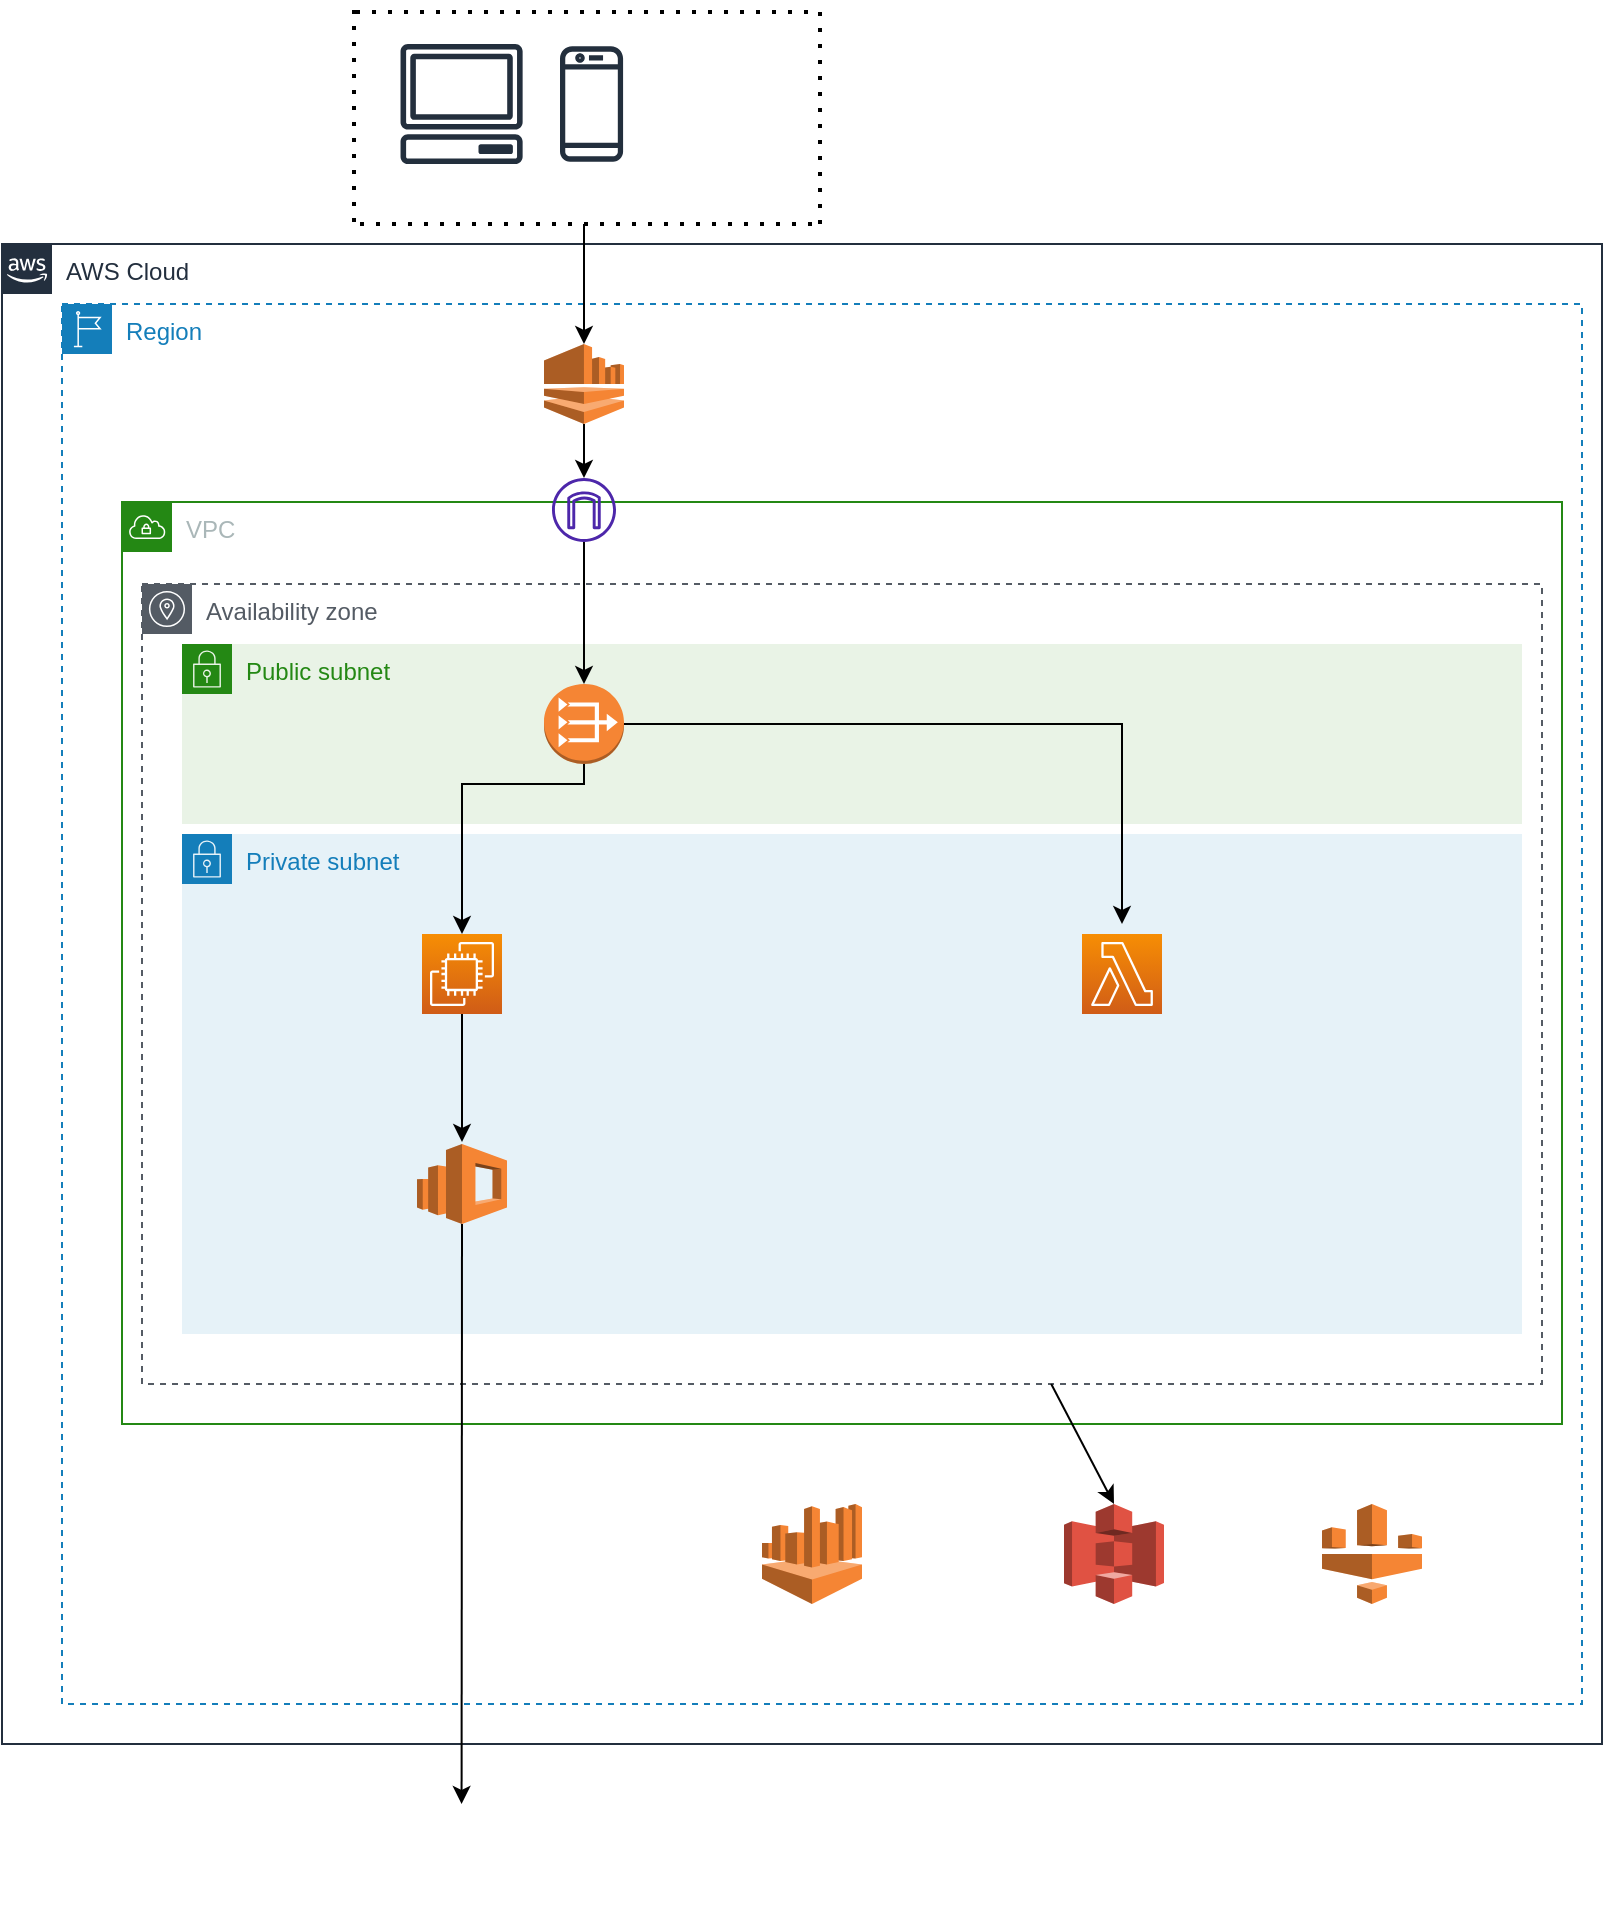<mxfile version="16.5.6" type="github">
  <diagram id="_ScNZ4ea-D1z2uvSomad" name="Page-1">
    <mxGraphModel dx="925" dy="501" grid="1" gridSize="10" guides="1" tooltips="1" connect="1" arrows="1" fold="1" page="1" pageScale="1" pageWidth="850" pageHeight="1100" math="0" shadow="0">
      <root>
        <mxCell id="0" />
        <mxCell id="1" parent="0" />
        <mxCell id="aGgxc69aeWRxEh7QgNna-1" value="AWS Cloud" style="points=[[0,0],[0.25,0],[0.5,0],[0.75,0],[1,0],[1,0.25],[1,0.5],[1,0.75],[1,1],[0.75,1],[0.5,1],[0.25,1],[0,1],[0,0.75],[0,0.5],[0,0.25]];outlineConnect=0;gradientColor=none;html=1;whiteSpace=wrap;fontSize=12;fontStyle=0;container=1;pointerEvents=0;collapsible=0;recursiveResize=0;shape=mxgraph.aws4.group;grIcon=mxgraph.aws4.group_aws_cloud_alt;strokeColor=#232F3E;fillColor=none;verticalAlign=top;align=left;spacingLeft=30;fontColor=#232F3E;dashed=0;" vertex="1" parent="1">
          <mxGeometry x="30" y="130" width="800" height="750" as="geometry" />
        </mxCell>
        <mxCell id="aGgxc69aeWRxEh7QgNna-2" value="Region" style="points=[[0,0],[0.25,0],[0.5,0],[0.75,0],[1,0],[1,0.25],[1,0.5],[1,0.75],[1,1],[0.75,1],[0.5,1],[0.25,1],[0,1],[0,0.75],[0,0.5],[0,0.25]];outlineConnect=0;gradientColor=none;html=1;whiteSpace=wrap;fontSize=12;fontStyle=0;container=1;pointerEvents=0;collapsible=0;recursiveResize=0;shape=mxgraph.aws4.group;grIcon=mxgraph.aws4.group_region;strokeColor=#147EBA;fillColor=none;verticalAlign=top;align=left;spacingLeft=30;fontColor=#147EBA;dashed=1;" vertex="1" parent="1">
          <mxGeometry x="60" y="160" width="760" height="700" as="geometry" />
        </mxCell>
        <mxCell id="aGgxc69aeWRxEh7QgNna-28" value="" style="outlineConnect=0;dashed=0;verticalLabelPosition=bottom;verticalAlign=top;align=center;html=1;shape=mxgraph.aws3.s3;fillColor=#E05243;gradientColor=none;" vertex="1" parent="aGgxc69aeWRxEh7QgNna-2">
          <mxGeometry x="501" y="600" width="50" height="50" as="geometry" />
        </mxCell>
        <mxCell id="aGgxc69aeWRxEh7QgNna-31" value="" style="outlineConnect=0;dashed=0;verticalLabelPosition=bottom;verticalAlign=top;align=center;html=1;shape=mxgraph.aws3.kinesis;fillColor=#F58534;gradientColor=none;" vertex="1" parent="aGgxc69aeWRxEh7QgNna-2">
          <mxGeometry x="241" y="20" width="40" height="40" as="geometry" />
        </mxCell>
        <mxCell id="aGgxc69aeWRxEh7QgNna-49" value="" style="outlineConnect=0;dashed=0;verticalLabelPosition=bottom;verticalAlign=top;align=center;html=1;shape=mxgraph.aws3.athena;fillColor=#F58534;gradientColor=none;" vertex="1" parent="aGgxc69aeWRxEh7QgNna-2">
          <mxGeometry x="350" y="600" width="50" height="50" as="geometry" />
        </mxCell>
        <mxCell id="aGgxc69aeWRxEh7QgNna-18" value="" style="outlineConnect=0;dashed=0;verticalLabelPosition=bottom;verticalAlign=top;align=center;html=1;shape=mxgraph.aws3.glue;fillColor=#F58534;gradientColor=none;" vertex="1" parent="aGgxc69aeWRxEh7QgNna-2">
          <mxGeometry x="630" y="600" width="50" height="50" as="geometry" />
        </mxCell>
        <mxCell id="aGgxc69aeWRxEh7QgNna-3" value="VPC" style="points=[[0,0],[0.25,0],[0.5,0],[0.75,0],[1,0],[1,0.25],[1,0.5],[1,0.75],[1,1],[0.75,1],[0.5,1],[0.25,1],[0,1],[0,0.75],[0,0.5],[0,0.25]];outlineConnect=0;gradientColor=none;html=1;whiteSpace=wrap;fontSize=12;fontStyle=0;container=1;pointerEvents=0;collapsible=0;recursiveResize=0;shape=mxgraph.aws4.group;grIcon=mxgraph.aws4.group_vpc;strokeColor=#248814;fillColor=none;verticalAlign=top;align=left;spacingLeft=30;fontColor=#AAB7B8;dashed=0;" vertex="1" parent="1">
          <mxGeometry x="90" y="259" width="720" height="461" as="geometry" />
        </mxCell>
        <mxCell id="aGgxc69aeWRxEh7QgNna-30" value="" style="sketch=0;outlineConnect=0;fontColor=#232F3E;gradientColor=none;fillColor=#4D27AA;strokeColor=none;dashed=0;verticalLabelPosition=bottom;verticalAlign=top;align=center;html=1;fontSize=12;fontStyle=0;aspect=fixed;pointerEvents=1;shape=mxgraph.aws4.internet_gateway;" vertex="1" parent="aGgxc69aeWRxEh7QgNna-3">
          <mxGeometry x="215" y="-12" width="32" height="32" as="geometry" />
        </mxCell>
        <mxCell id="aGgxc69aeWRxEh7QgNna-4" value="Availability zone" style="sketch=0;outlineConnect=0;gradientColor=none;html=1;whiteSpace=wrap;fontSize=12;fontStyle=0;shape=mxgraph.aws4.group;grIcon=mxgraph.aws4.group_availability_zone;strokeColor=#545B64;fillColor=none;verticalAlign=top;align=left;spacingLeft=30;fontColor=#545B64;dashed=1;" vertex="1" parent="1">
          <mxGeometry x="100" y="300" width="700" height="400" as="geometry" />
        </mxCell>
        <mxCell id="aGgxc69aeWRxEh7QgNna-6" value="Public subnet" style="points=[[0,0],[0.25,0],[0.5,0],[0.75,0],[1,0],[1,0.25],[1,0.5],[1,0.75],[1,1],[0.75,1],[0.5,1],[0.25,1],[0,1],[0,0.75],[0,0.5],[0,0.25]];outlineConnect=0;gradientColor=none;html=1;whiteSpace=wrap;fontSize=12;fontStyle=0;container=1;pointerEvents=0;collapsible=0;recursiveResize=0;shape=mxgraph.aws4.group;grIcon=mxgraph.aws4.group_security_group;grStroke=0;strokeColor=#248814;fillColor=#E9F3E6;verticalAlign=top;align=left;spacingLeft=30;fontColor=#248814;dashed=0;" vertex="1" parent="1">
          <mxGeometry x="120" y="330" width="670" height="90" as="geometry" />
        </mxCell>
        <mxCell id="aGgxc69aeWRxEh7QgNna-20" value="" style="outlineConnect=0;dashed=0;verticalLabelPosition=bottom;verticalAlign=top;align=center;html=1;shape=mxgraph.aws3.vpc_nat_gateway;fillColor=#F58534;gradientColor=none;" vertex="1" parent="aGgxc69aeWRxEh7QgNna-6">
          <mxGeometry x="181" y="20" width="40" height="40" as="geometry" />
        </mxCell>
        <mxCell id="aGgxc69aeWRxEh7QgNna-8" value="Private subnet" style="points=[[0,0],[0.25,0],[0.5,0],[0.75,0],[1,0],[1,0.25],[1,0.5],[1,0.75],[1,1],[0.75,1],[0.5,1],[0.25,1],[0,1],[0,0.75],[0,0.5],[0,0.25]];outlineConnect=0;gradientColor=none;html=1;whiteSpace=wrap;fontSize=12;fontStyle=0;container=1;pointerEvents=0;collapsible=0;recursiveResize=0;shape=mxgraph.aws4.group;grIcon=mxgraph.aws4.group_security_group;grStroke=0;strokeColor=#147EBA;fillColor=#E6F2F8;verticalAlign=top;align=left;spacingLeft=30;fontColor=#147EBA;dashed=0;" vertex="1" parent="1">
          <mxGeometry x="120" y="425" width="670" height="250" as="geometry" />
        </mxCell>
        <mxCell id="aGgxc69aeWRxEh7QgNna-12" value="" style="sketch=0;points=[[0,0,0],[0.25,0,0],[0.5,0,0],[0.75,0,0],[1,0,0],[0,1,0],[0.25,1,0],[0.5,1,0],[0.75,1,0],[1,1,0],[0,0.25,0],[0,0.5,0],[0,0.75,0],[1,0.25,0],[1,0.5,0],[1,0.75,0]];outlineConnect=0;fontColor=#232F3E;gradientColor=#F78E04;gradientDirection=north;fillColor=#D05C17;strokeColor=#ffffff;dashed=0;verticalLabelPosition=bottom;verticalAlign=top;align=center;html=1;fontSize=12;fontStyle=0;aspect=fixed;shape=mxgraph.aws4.resourceIcon;resIcon=mxgraph.aws4.ec2;" vertex="1" parent="aGgxc69aeWRxEh7QgNna-8">
          <mxGeometry x="120" y="50" width="40" height="40" as="geometry" />
        </mxCell>
        <mxCell id="aGgxc69aeWRxEh7QgNna-13" value="" style="outlineConnect=0;dashed=0;verticalLabelPosition=bottom;verticalAlign=top;align=center;html=1;shape=mxgraph.aws3.elasticsearch_service;fillColor=#F58534;gradientColor=none;" vertex="1" parent="aGgxc69aeWRxEh7QgNna-8">
          <mxGeometry x="117.5" y="155" width="45" height="40" as="geometry" />
        </mxCell>
        <mxCell id="aGgxc69aeWRxEh7QgNna-16" value="" style="sketch=0;points=[[0,0,0],[0.25,0,0],[0.5,0,0],[0.75,0,0],[1,0,0],[0,1,0],[0.25,1,0],[0.5,1,0],[0.75,1,0],[1,1,0],[0,0.25,0],[0,0.5,0],[0,0.75,0],[1,0.25,0],[1,0.5,0],[1,0.75,0]];outlineConnect=0;fontColor=#232F3E;gradientColor=#F78E04;gradientDirection=north;fillColor=#D05C17;strokeColor=#ffffff;dashed=0;verticalLabelPosition=bottom;verticalAlign=top;align=center;html=1;fontSize=12;fontStyle=0;aspect=fixed;shape=mxgraph.aws4.resourceIcon;resIcon=mxgraph.aws4.lambda;" vertex="1" parent="aGgxc69aeWRxEh7QgNna-8">
          <mxGeometry x="450" y="50" width="40" height="40" as="geometry" />
        </mxCell>
        <mxCell id="aGgxc69aeWRxEh7QgNna-47" value="" style="endArrow=classic;html=1;rounded=0;entryX=0.5;entryY=0;entryDx=0;entryDy=0;entryPerimeter=0;" edge="1" parent="aGgxc69aeWRxEh7QgNna-8" source="aGgxc69aeWRxEh7QgNna-12">
          <mxGeometry width="50" height="50" relative="1" as="geometry">
            <mxPoint x="140" y="94" as="sourcePoint" />
            <mxPoint x="140" y="154" as="targetPoint" />
          </mxGeometry>
        </mxCell>
        <mxCell id="aGgxc69aeWRxEh7QgNna-21" value="" style="sketch=0;outlineConnect=0;fontColor=#232F3E;gradientColor=none;fillColor=#232F3D;strokeColor=none;dashed=0;verticalLabelPosition=bottom;verticalAlign=top;align=center;html=1;fontSize=12;fontStyle=0;aspect=fixed;pointerEvents=1;shape=mxgraph.aws4.mobile_client;" vertex="1" parent="1">
          <mxGeometry x="309" y="30" width="31.54" height="60" as="geometry" />
        </mxCell>
        <mxCell id="aGgxc69aeWRxEh7QgNna-22" value="" style="sketch=0;outlineConnect=0;fontColor=#232F3E;gradientColor=none;fillColor=#232F3D;strokeColor=none;dashed=0;verticalLabelPosition=bottom;verticalAlign=top;align=center;html=1;fontSize=12;fontStyle=0;aspect=fixed;pointerEvents=1;shape=mxgraph.aws4.client;" vertex="1" parent="1">
          <mxGeometry x="229" y="30" width="61.58" height="60" as="geometry" />
        </mxCell>
        <mxCell id="aGgxc69aeWRxEh7QgNna-23" value="" style="shape=image;html=1;verticalAlign=top;verticalLabelPosition=bottom;labelBackgroundColor=#ffffff;imageAspect=0;aspect=fixed;image=https://cdn4.iconfinder.com/data/icons/user-interface-181/32/User-128.png" vertex="1" parent="1">
          <mxGeometry x="359" y="30" width="60" height="60" as="geometry" />
        </mxCell>
        <mxCell id="aGgxc69aeWRxEh7QgNna-24" value="" style="endArrow=none;dashed=1;html=1;dashPattern=1 3;strokeWidth=2;rounded=0;" edge="1" parent="1">
          <mxGeometry width="50" height="50" relative="1" as="geometry">
            <mxPoint x="439" y="120" as="sourcePoint" />
            <mxPoint x="439" y="10" as="targetPoint" />
          </mxGeometry>
        </mxCell>
        <mxCell id="aGgxc69aeWRxEh7QgNna-25" value="" style="endArrow=none;dashed=1;html=1;dashPattern=1 3;strokeWidth=2;rounded=0;" edge="1" parent="1">
          <mxGeometry width="50" height="50" relative="1" as="geometry">
            <mxPoint x="206" y="119" as="sourcePoint" />
            <mxPoint x="206" y="9" as="targetPoint" />
          </mxGeometry>
        </mxCell>
        <mxCell id="aGgxc69aeWRxEh7QgNna-26" value="" style="endArrow=none;dashed=1;html=1;dashPattern=1 3;strokeWidth=2;rounded=0;" edge="1" parent="1">
          <mxGeometry width="50" height="50" relative="1" as="geometry">
            <mxPoint x="209" y="120" as="sourcePoint" />
            <mxPoint x="439" y="120" as="targetPoint" />
          </mxGeometry>
        </mxCell>
        <mxCell id="aGgxc69aeWRxEh7QgNna-27" value="" style="endArrow=none;dashed=1;html=1;dashPattern=1 3;strokeWidth=2;rounded=0;" edge="1" parent="1">
          <mxGeometry width="50" height="50" relative="1" as="geometry">
            <mxPoint x="207" y="14" as="sourcePoint" />
            <mxPoint x="437" y="14" as="targetPoint" />
          </mxGeometry>
        </mxCell>
        <mxCell id="aGgxc69aeWRxEh7QgNna-37" value="" style="edgeStyle=orthogonalEdgeStyle;rounded=0;orthogonalLoop=1;jettySize=auto;html=1;" edge="1" parent="1" source="aGgxc69aeWRxEh7QgNna-31" target="aGgxc69aeWRxEh7QgNna-30">
          <mxGeometry relative="1" as="geometry">
            <mxPoint x="402" y="200" as="targetPoint" />
          </mxGeometry>
        </mxCell>
        <mxCell id="aGgxc69aeWRxEh7QgNna-38" value="" style="endArrow=classic;html=1;rounded=0;" edge="1" parent="1" target="aGgxc69aeWRxEh7QgNna-31">
          <mxGeometry width="50" height="50" relative="1" as="geometry">
            <mxPoint x="321" y="120" as="sourcePoint" />
            <mxPoint x="321" y="180" as="targetPoint" />
          </mxGeometry>
        </mxCell>
        <mxCell id="aGgxc69aeWRxEh7QgNna-39" value="" style="edgeStyle=orthogonalEdgeStyle;rounded=0;orthogonalLoop=1;jettySize=auto;html=1;" edge="1" parent="1" source="aGgxc69aeWRxEh7QgNna-30" target="aGgxc69aeWRxEh7QgNna-20">
          <mxGeometry relative="1" as="geometry" />
        </mxCell>
        <mxCell id="aGgxc69aeWRxEh7QgNna-45" value="" style="edgeStyle=segmentEdgeStyle;endArrow=classic;html=1;rounded=0;exitX=0.5;exitY=1;exitDx=0;exitDy=0;exitPerimeter=0;entryX=0.5;entryY=0;entryDx=0;entryDy=0;entryPerimeter=0;" edge="1" parent="1" source="aGgxc69aeWRxEh7QgNna-20" target="aGgxc69aeWRxEh7QgNna-12">
          <mxGeometry width="50" height="50" relative="1" as="geometry">
            <mxPoint x="400" y="520" as="sourcePoint" />
            <mxPoint x="450" y="470" as="targetPoint" />
            <Array as="points">
              <mxPoint x="321" y="400" />
              <mxPoint x="260" y="400" />
            </Array>
          </mxGeometry>
        </mxCell>
        <mxCell id="aGgxc69aeWRxEh7QgNna-46" value="" style="edgeStyle=segmentEdgeStyle;endArrow=classic;html=1;rounded=0;exitX=1;exitY=0.5;exitDx=0;exitDy=0;exitPerimeter=0;" edge="1" parent="1" source="aGgxc69aeWRxEh7QgNna-20">
          <mxGeometry width="50" height="50" relative="1" as="geometry">
            <mxPoint x="400" y="520" as="sourcePoint" />
            <mxPoint x="590" y="470" as="targetPoint" />
            <Array as="points">
              <mxPoint x="590" y="370" />
              <mxPoint x="590" y="470" />
            </Array>
          </mxGeometry>
        </mxCell>
        <mxCell id="aGgxc69aeWRxEh7QgNna-15" value="" style="shape=image;html=1;verticalAlign=top;verticalLabelPosition=bottom;labelBackgroundColor=#ffffff;imageAspect=0;aspect=fixed;image=https://cdn2.iconfinder.com/data/icons/maternity-and-pregnancy-2/512/366_analytics_processing_dashboard_data_stats_data_management_organization-128.png" vertex="1" parent="1">
          <mxGeometry x="234.79" y="910" width="50" height="50" as="geometry" />
        </mxCell>
        <mxCell id="aGgxc69aeWRxEh7QgNna-50" value="" style="endArrow=classic;html=1;rounded=0;entryX=0.5;entryY=0;entryDx=0;entryDy=0;" edge="1" parent="1" target="aGgxc69aeWRxEh7QgNna-15">
          <mxGeometry width="50" height="50" relative="1" as="geometry">
            <mxPoint x="260" y="620" as="sourcePoint" />
            <mxPoint x="450" y="750" as="targetPoint" />
          </mxGeometry>
        </mxCell>
        <mxCell id="aGgxc69aeWRxEh7QgNna-51" value="" style="endArrow=classic;html=1;rounded=0;entryX=0.5;entryY=0;entryDx=0;entryDy=0;entryPerimeter=0;" edge="1" parent="1" source="aGgxc69aeWRxEh7QgNna-4" target="aGgxc69aeWRxEh7QgNna-28">
          <mxGeometry width="50" height="50" relative="1" as="geometry">
            <mxPoint x="400" y="690" as="sourcePoint" />
            <mxPoint x="450" y="640" as="targetPoint" />
          </mxGeometry>
        </mxCell>
      </root>
    </mxGraphModel>
  </diagram>
</mxfile>
